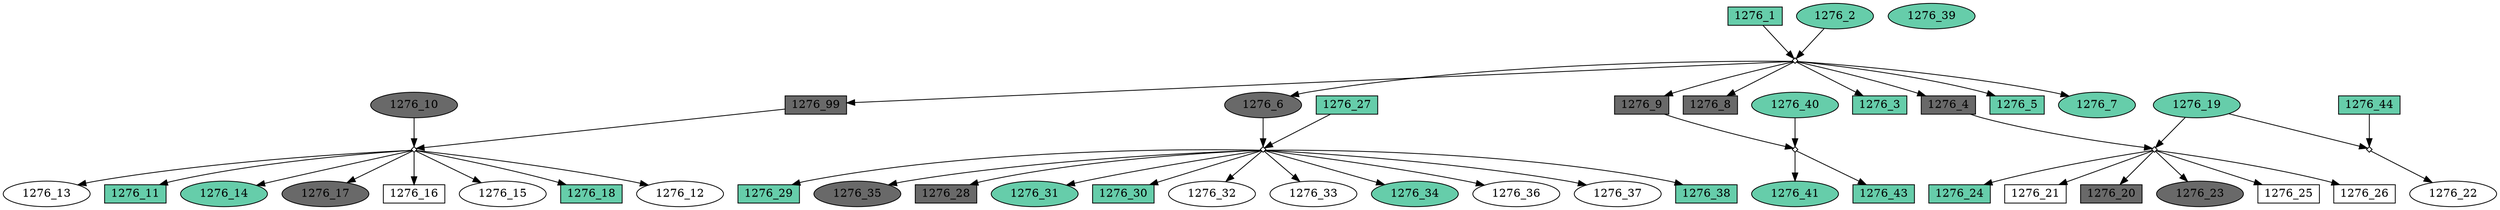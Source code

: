 digraph {
	"1276_20" [shape=box fillcolor=dimgrey fontcolor=black height=0.3 regular=0 shape=box style=filled width=0.5]
	"1276_4x1276_19" -> "1276_20"
	"1276_23" [shape=box fillcolor=dimgrey fontcolor=black height=0.3 regular=0 shape=ellipse style=filled width=0.5]
	"1276_4x1276_19" -> "1276_23"
	"1276_32" [shape=box fillcolor=white fontcolor=black height=0.3 regular=0 shape=ellipse style=filled width=0.5]
	"1276_27x1276_6" -> "1276_32"
	"1276_33" [shape=box fillcolor=white fontcolor=black height=0.3 regular=0 shape=ellipse style=filled width=0.5]
	"1276_27x1276_6" -> "1276_33"
	"1276_34" [shape=box fillcolor=aquamarine3 fontcolor=black height=0.3 regular=0 shape=ellipse style=filled width=0.5]
	"1276_27x1276_6" -> "1276_34"
	"1276_36" [shape=box fillcolor=white fontcolor=black height=0.3 regular=0 shape=ellipse style=filled width=0.5]
	"1276_27x1276_6" -> "1276_36"
	"1276_37" [shape=box fillcolor=white fontcolor=black height=0.3 regular=0 shape=ellipse style=filled width=0.5]
	"1276_27x1276_6" -> "1276_37"
	"1276_25" [shape=box fillcolor=white fontcolor=black height=0.3 regular=0 shape=box style=filled width=0.5]
	"1276_4x1276_19" -> "1276_25"
	"1276_26" [shape=box fillcolor=white fontcolor=black height=0.3 regular=0 shape=box style=filled width=0.5]
	"1276_4x1276_19" -> "1276_26"
	"1276_27" [shape=box fillcolor=aquamarine3 fontcolor=black height=0.3 regular=0 shape=box style=filled width=0.5]
	"1276_27" -> "1276_27x1276_6"
	"1276_44" [shape=box fillcolor=aquamarine3 fontcolor=black height=0.3 regular=0 shape=box style=filled width=0.5]
	"1276_44" -> "1276_44x1276_19"
	"1276_38" [shape=box fillcolor=aquamarine3 fontcolor=black height=0.3 regular=0 shape=box style=filled width=0.5]
	"1276_27x1276_6" -> "1276_38"
	"1276_39" [shape=box fillcolor=aquamarine3 fontcolor=black height=0.3 regular=0 shape=ellipse style=filled width=0.5]
	"1276_41" [shape=box fillcolor=aquamarine3 fontcolor=black height=0.3 regular=0 shape=ellipse style=filled width=0.5]
	"1276_9x1276_40" -> "1276_41"
	"1276_43" [shape=box fillcolor=aquamarine3 fontcolor=black height=0.3 regular=0 shape=box style=filled width=0.5]
	"1276_9x1276_40" -> "1276_43"
	"1276_29" [shape=box fillcolor=aquamarine3 fontcolor=black height=0.3 regular=0 shape=box style=filled width=0.5]
	"1276_27x1276_6" -> "1276_29"
	"1276_12" [shape=box fillcolor=white fontcolor=black height=0.3 regular=0 shape=ellipse style=filled width=0.5]
	"1276_99x1276_10" -> "1276_12"
	"1276_40" [shape=box fillcolor=aquamarine3 fontcolor=black height=0.3 regular=0 shape=ellipse style=filled width=0.5]
	"1276_40" -> "1276_9x1276_40"
	"1276_6" [shape=box fillcolor=dimgrey fontcolor=black height=0.3 regular=0 shape=ellipse style=filled width=0.5]
	"1276_1x1276_2" -> "1276_6"
	"1276_6" -> "1276_27x1276_6"
	"1276_24" [shape=box fillcolor=aquamarine3 fontcolor=black height=0.3 regular=0 shape=box style=filled width=0.5]
	"1276_4x1276_19" -> "1276_24"
	"1276_22" [shape=box fillcolor=white fontcolor=black height=0.3 regular=0 shape=ellipse style=filled width=0.5]
	"1276_44x1276_19" -> "1276_22"
	"1276_35" [shape=box fillcolor=dimgrey fontcolor=black height=0.3 regular=0 shape=ellipse style=filled width=0.5]
	"1276_27x1276_6" -> "1276_35"
	"1276_28" [shape=box fillcolor=dimgrey fontcolor=black height=0.3 regular=0 shape=box style=filled width=0.5]
	"1276_27x1276_6" -> "1276_28"
	"1276_1" [shape=box fillcolor=aquamarine3 fontcolor=black height=0.3 regular=0 shape=box style=filled width=0.5]
	"1276_1" -> "1276_1x1276_2"
	"1276_2" [shape=box fillcolor=aquamarine3 fontcolor=black height=0.3 regular=0 shape=ellipse style=filled width=0.5]
	"1276_2" -> "1276_1x1276_2"
	"1276_3" [shape=box fillcolor=aquamarine3 fontcolor=black height=0.3 regular=0 shape=box style=filled width=0.5]
	"1276_1x1276_2" -> "1276_3"
	"1276_4" [shape=box fillcolor=dimgrey fontcolor=black height=0.3 regular=0 shape=box style=filled width=0.5]
	"1276_1x1276_2" -> "1276_4"
	"1276_4" -> "1276_4x1276_19"
	"1276_5" [shape=box fillcolor=aquamarine3 fontcolor=black height=0.3 regular=0 shape=box style=filled width=0.5]
	"1276_1x1276_2" -> "1276_5"
	"1276_7" [shape=box fillcolor=aquamarine3 fontcolor=black height=0.3 regular=0 shape=ellipse style=filled width=0.5]
	"1276_1x1276_2" -> "1276_7"
	"1276_13" [shape=box fillcolor=white fontcolor=black height=0.3 regular=0 shape=ellipse style=filled width=0.5]
	"1276_99x1276_10" -> "1276_13"
	"1276_10" [shape=box fillcolor=dimgrey fontcolor=black height=0.3 regular=0 shape=ellipse style=filled width=0.5]
	"1276_10" -> "1276_99x1276_10"
	"1276_11" [shape=box fillcolor=aquamarine3 fontcolor=black height=0.3 regular=0 shape=box style=filled width=0.5]
	"1276_99x1276_10" -> "1276_11"
	"1276_14" [shape=box fillcolor=aquamarine3 fontcolor=black height=0.3 regular=0 shape=ellipse style=filled width=0.5]
	"1276_99x1276_10" -> "1276_14"
	"1276_99" [shape=box fillcolor=dimgrey fontcolor=black height=0.3 regular=0 shape=box style=filled width=0.5]
	"1276_1x1276_2" -> "1276_99"
	"1276_99" -> "1276_99x1276_10"
	"1276_17" [shape=box fillcolor=dimgrey fontcolor=black height=0.3 regular=0 shape=ellipse style=filled width=0.5]
	"1276_99x1276_10" -> "1276_17"
	"1276_16" [shape=box fillcolor=white fontcolor=black height=0.3 regular=0 shape=box style=filled width=0.5]
	"1276_99x1276_10" -> "1276_16"
	"1276_9" [shape=box fillcolor=dimgrey fontcolor=black height=0.3 regular=0 shape=box style=filled width=0.5]
	"1276_1x1276_2" -> "1276_9"
	"1276_9" -> "1276_9x1276_40"
	"1276_8" [shape=box fillcolor=dimgrey fontcolor=black height=0.3 regular=0 shape=box style=filled width=0.5]
	"1276_1x1276_2" -> "1276_8"
	"1276_31" [shape=box fillcolor=aquamarine3 fontcolor=black height=0.3 regular=0 shape=ellipse style=filled width=0.5]
	"1276_27x1276_6" -> "1276_31"
	"1276_15" [shape=box fillcolor=white fontcolor=black height=0.3 regular=0 shape=ellipse style=filled width=0.5]
	"1276_99x1276_10" -> "1276_15"
	"1276_18" [shape=box fillcolor=aquamarine3 fontcolor=black height=0.3 regular=0 shape=box style=filled width=0.5]
	"1276_99x1276_10" -> "1276_18"
	"1276_19" [shape=box fillcolor=aquamarine3 fontcolor=black height=0.3 regular=0 shape=ellipse style=filled width=0.5]
	"1276_19" -> "1276_4x1276_19"
	"1276_19" -> "1276_44x1276_19"
	"1276_21" [shape=box fillcolor=white fontcolor=black height=0.3 regular=0 shape=box style=filled width=0.5]
	"1276_4x1276_19" -> "1276_21"
	"1276_30" [shape=box fillcolor=aquamarine3 fontcolor=black height=0.3 regular=0 shape=box style=filled width=0.5]
	"1276_27x1276_6" -> "1276_30"
	"1276_27x1276_6" [label="" height=.1 shape=diamond width=.1]
	"1276_44x1276_19" [label="" height=.1 shape=diamond width=.1]
	"1276_99x1276_10" [label="" height=.1 shape=diamond width=.1]
	"1276_4x1276_19" [label="" height=.1 shape=diamond width=.1]
	"1276_1x1276_2" [label="" height=.1 shape=diamond width=.1]
	"1276_9x1276_40" [label="" height=.1 shape=diamond width=.1]
}
